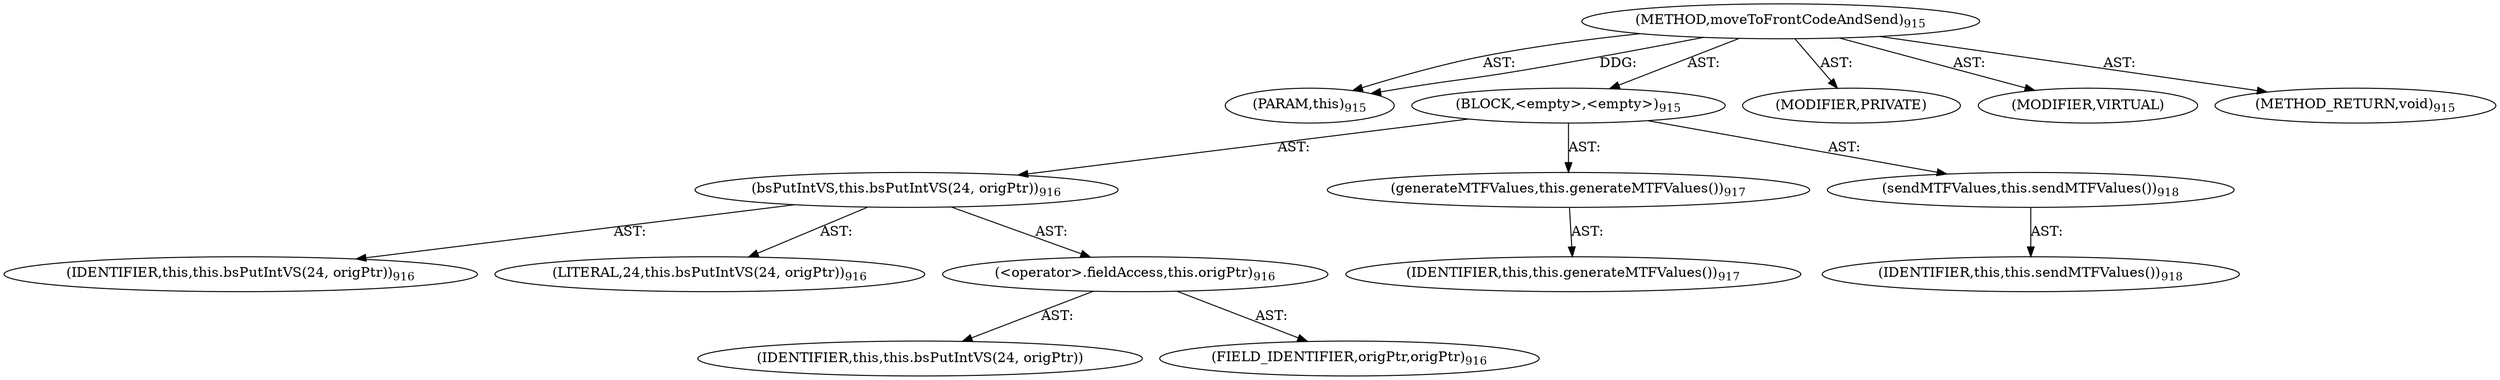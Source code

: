 digraph "moveToFrontCodeAndSend" {  
"111669149718" [label = <(METHOD,moveToFrontCodeAndSend)<SUB>915</SUB>> ]
"115964117003" [label = <(PARAM,this)<SUB>915</SUB>> ]
"25769803924" [label = <(BLOCK,&lt;empty&gt;,&lt;empty&gt;)<SUB>915</SUB>> ]
"30064772058" [label = <(bsPutIntVS,this.bsPutIntVS(24, origPtr))<SUB>916</SUB>> ]
"68719476786" [label = <(IDENTIFIER,this,this.bsPutIntVS(24, origPtr))<SUB>916</SUB>> ]
"90194313525" [label = <(LITERAL,24,this.bsPutIntVS(24, origPtr))<SUB>916</SUB>> ]
"30064772059" [label = <(&lt;operator&gt;.fieldAccess,this.origPtr)<SUB>916</SUB>> ]
"68719477633" [label = <(IDENTIFIER,this,this.bsPutIntVS(24, origPtr))> ]
"55834575018" [label = <(FIELD_IDENTIFIER,origPtr,origPtr)<SUB>916</SUB>> ]
"30064772060" [label = <(generateMTFValues,this.generateMTFValues())<SUB>917</SUB>> ]
"68719476787" [label = <(IDENTIFIER,this,this.generateMTFValues())<SUB>917</SUB>> ]
"30064772061" [label = <(sendMTFValues,this.sendMTFValues())<SUB>918</SUB>> ]
"68719476788" [label = <(IDENTIFIER,this,this.sendMTFValues())<SUB>918</SUB>> ]
"133143986257" [label = <(MODIFIER,PRIVATE)> ]
"133143986258" [label = <(MODIFIER,VIRTUAL)> ]
"128849018902" [label = <(METHOD_RETURN,void)<SUB>915</SUB>> ]
  "111669149718" -> "115964117003"  [ label = "AST: "] 
  "111669149718" -> "25769803924"  [ label = "AST: "] 
  "111669149718" -> "133143986257"  [ label = "AST: "] 
  "111669149718" -> "133143986258"  [ label = "AST: "] 
  "111669149718" -> "128849018902"  [ label = "AST: "] 
  "25769803924" -> "30064772058"  [ label = "AST: "] 
  "25769803924" -> "30064772060"  [ label = "AST: "] 
  "25769803924" -> "30064772061"  [ label = "AST: "] 
  "30064772058" -> "68719476786"  [ label = "AST: "] 
  "30064772058" -> "90194313525"  [ label = "AST: "] 
  "30064772058" -> "30064772059"  [ label = "AST: "] 
  "30064772059" -> "68719477633"  [ label = "AST: "] 
  "30064772059" -> "55834575018"  [ label = "AST: "] 
  "30064772060" -> "68719476787"  [ label = "AST: "] 
  "30064772061" -> "68719476788"  [ label = "AST: "] 
  "111669149718" -> "115964117003"  [ label = "DDG: "] 
}
